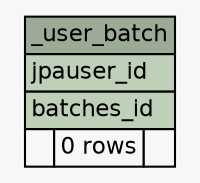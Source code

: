 // dot 2.38.0 on Mac OS X 10.9.4
// SchemaSpy rev 590
digraph "_user_batch" {
  graph [
    rankdir="RL"
    bgcolor="#f7f7f7"
    nodesep="0.18"
    ranksep="0.46"
    fontname="Helvetica"
    fontsize="11"
  ];
  node [
    fontname="Helvetica"
    fontsize="11"
    shape="plaintext"
  ];
  edge [
    arrowsize="0.8"
  ];
  "_user_batch" [
    label=<
    <TABLE BORDER="0" CELLBORDER="1" CELLSPACING="0" BGCOLOR="#ffffff">
      <TR><TD COLSPAN="3" BGCOLOR="#9bab96" ALIGN="CENTER">_user_batch</TD></TR>
      <TR><TD PORT="jpauser_id" COLSPAN="3" BGCOLOR="#bed1b8" ALIGN="LEFT">jpauser_id</TD></TR>
      <TR><TD PORT="batches_id" COLSPAN="3" BGCOLOR="#bed1b8" ALIGN="LEFT">batches_id</TD></TR>
      <TR><TD ALIGN="LEFT" BGCOLOR="#f7f7f7">  </TD><TD ALIGN="RIGHT" BGCOLOR="#f7f7f7">0 rows</TD><TD ALIGN="RIGHT" BGCOLOR="#f7f7f7">  </TD></TR>
    </TABLE>>
    URL="tables/_user_batch.html"
    tooltip="_user_batch"
  ];
}
